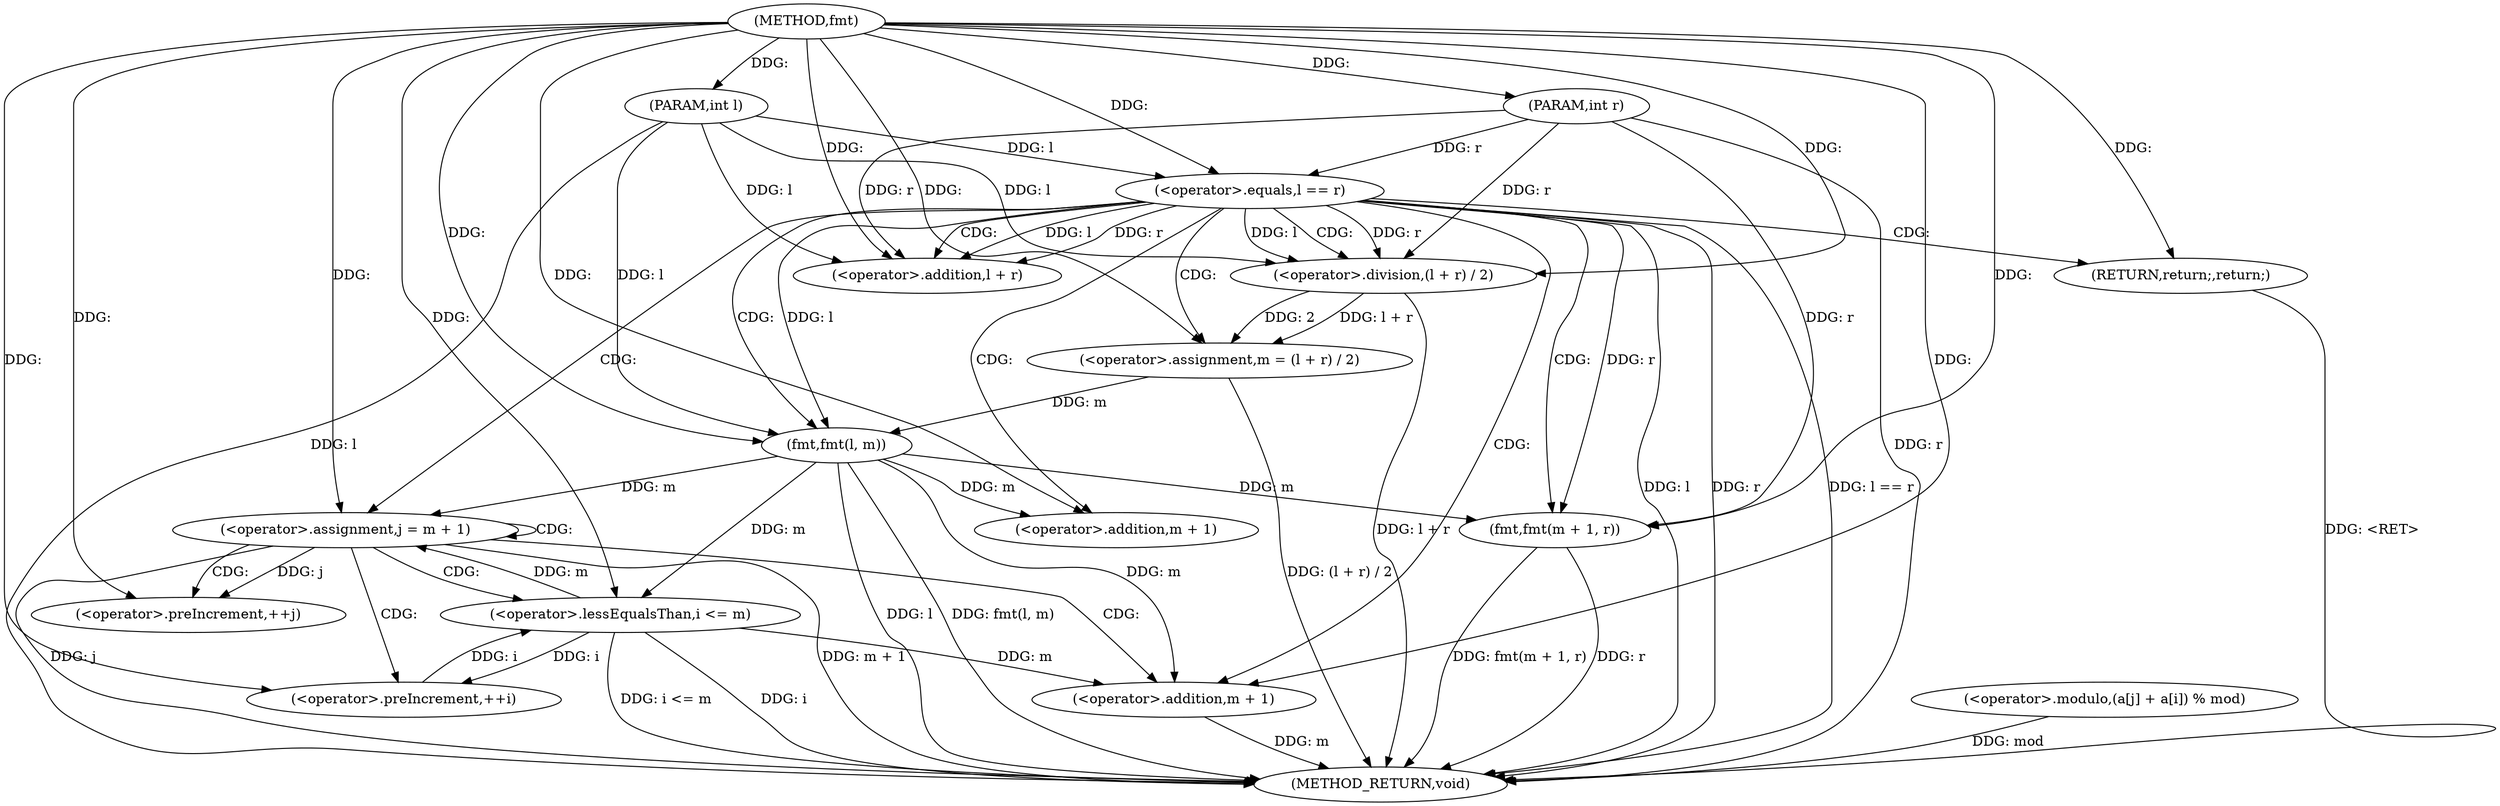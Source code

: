 digraph "fmt" {  
"1000279" [label = "(METHOD,fmt)" ]
"1000336" [label = "(METHOD_RETURN,void)" ]
"1000280" [label = "(PARAM,int l)" ]
"1000281" [label = "(PARAM,int r)" ]
"1000289" [label = "(<operator>.assignment,m = (l + r) / 2)" ]
"1000296" [label = "(fmt,fmt(l, m))" ]
"1000299" [label = "(fmt,fmt(m + 1, r))" ]
"1000284" [label = "(<operator>.equals,l == r)" ]
"1000287" [label = "(RETURN,return;,return;)" ]
"1000310" [label = "(<operator>.assignment,j = m + 1)" ]
"1000315" [label = "(<operator>.lessEqualsThan,i <= m)" ]
"1000291" [label = "(<operator>.division,(l + r) / 2)" ]
"1000300" [label = "(<operator>.addition,m + 1)" ]
"1000319" [label = "(<operator>.preIncrement,++i)" ]
"1000321" [label = "(<operator>.preIncrement,++j)" ]
"1000292" [label = "(<operator>.addition,l + r)" ]
"1000312" [label = "(<operator>.addition,m + 1)" ]
"1000327" [label = "(<operator>.modulo,(a[j] + a[i]) % mod)" ]
  "1000287" -> "1000336"  [ label = "DDG: <RET>"] 
  "1000280" -> "1000336"  [ label = "DDG: l"] 
  "1000281" -> "1000336"  [ label = "DDG: r"] 
  "1000284" -> "1000336"  [ label = "DDG: l"] 
  "1000284" -> "1000336"  [ label = "DDG: r"] 
  "1000284" -> "1000336"  [ label = "DDG: l == r"] 
  "1000291" -> "1000336"  [ label = "DDG: l + r"] 
  "1000289" -> "1000336"  [ label = "DDG: (l + r) / 2"] 
  "1000296" -> "1000336"  [ label = "DDG: l"] 
  "1000296" -> "1000336"  [ label = "DDG: fmt(l, m)"] 
  "1000299" -> "1000336"  [ label = "DDG: r"] 
  "1000299" -> "1000336"  [ label = "DDG: fmt(m + 1, r)"] 
  "1000310" -> "1000336"  [ label = "DDG: j"] 
  "1000312" -> "1000336"  [ label = "DDG: m"] 
  "1000310" -> "1000336"  [ label = "DDG: m + 1"] 
  "1000315" -> "1000336"  [ label = "DDG: i"] 
  "1000315" -> "1000336"  [ label = "DDG: i <= m"] 
  "1000327" -> "1000336"  [ label = "DDG: mod"] 
  "1000279" -> "1000280"  [ label = "DDG: "] 
  "1000279" -> "1000281"  [ label = "DDG: "] 
  "1000291" -> "1000289"  [ label = "DDG: 2"] 
  "1000291" -> "1000289"  [ label = "DDG: l + r"] 
  "1000279" -> "1000287"  [ label = "DDG: "] 
  "1000279" -> "1000289"  [ label = "DDG: "] 
  "1000280" -> "1000296"  [ label = "DDG: l"] 
  "1000279" -> "1000296"  [ label = "DDG: "] 
  "1000284" -> "1000296"  [ label = "DDG: l"] 
  "1000289" -> "1000296"  [ label = "DDG: m"] 
  "1000281" -> "1000299"  [ label = "DDG: r"] 
  "1000279" -> "1000299"  [ label = "DDG: "] 
  "1000284" -> "1000299"  [ label = "DDG: r"] 
  "1000296" -> "1000299"  [ label = "DDG: m"] 
  "1000279" -> "1000310"  [ label = "DDG: "] 
  "1000315" -> "1000310"  [ label = "DDG: m"] 
  "1000296" -> "1000310"  [ label = "DDG: m"] 
  "1000280" -> "1000284"  [ label = "DDG: l"] 
  "1000279" -> "1000284"  [ label = "DDG: "] 
  "1000281" -> "1000284"  [ label = "DDG: r"] 
  "1000284" -> "1000291"  [ label = "DDG: r"] 
  "1000281" -> "1000291"  [ label = "DDG: r"] 
  "1000279" -> "1000291"  [ label = "DDG: "] 
  "1000284" -> "1000291"  [ label = "DDG: l"] 
  "1000280" -> "1000291"  [ label = "DDG: l"] 
  "1000296" -> "1000300"  [ label = "DDG: m"] 
  "1000279" -> "1000300"  [ label = "DDG: "] 
  "1000319" -> "1000315"  [ label = "DDG: i"] 
  "1000279" -> "1000315"  [ label = "DDG: "] 
  "1000296" -> "1000315"  [ label = "DDG: m"] 
  "1000284" -> "1000292"  [ label = "DDG: l"] 
  "1000280" -> "1000292"  [ label = "DDG: l"] 
  "1000279" -> "1000292"  [ label = "DDG: "] 
  "1000284" -> "1000292"  [ label = "DDG: r"] 
  "1000281" -> "1000292"  [ label = "DDG: r"] 
  "1000315" -> "1000312"  [ label = "DDG: m"] 
  "1000279" -> "1000312"  [ label = "DDG: "] 
  "1000296" -> "1000312"  [ label = "DDG: m"] 
  "1000315" -> "1000319"  [ label = "DDG: i"] 
  "1000279" -> "1000319"  [ label = "DDG: "] 
  "1000310" -> "1000321"  [ label = "DDG: j"] 
  "1000279" -> "1000321"  [ label = "DDG: "] 
  "1000284" -> "1000299"  [ label = "CDG: "] 
  "1000284" -> "1000296"  [ label = "CDG: "] 
  "1000284" -> "1000289"  [ label = "CDG: "] 
  "1000284" -> "1000300"  [ label = "CDG: "] 
  "1000284" -> "1000312"  [ label = "CDG: "] 
  "1000284" -> "1000310"  [ label = "CDG: "] 
  "1000284" -> "1000287"  [ label = "CDG: "] 
  "1000284" -> "1000291"  [ label = "CDG: "] 
  "1000284" -> "1000292"  [ label = "CDG: "] 
  "1000310" -> "1000319"  [ label = "CDG: "] 
  "1000310" -> "1000315"  [ label = "CDG: "] 
  "1000310" -> "1000312"  [ label = "CDG: "] 
  "1000310" -> "1000310"  [ label = "CDG: "] 
  "1000310" -> "1000321"  [ label = "CDG: "] 
}
